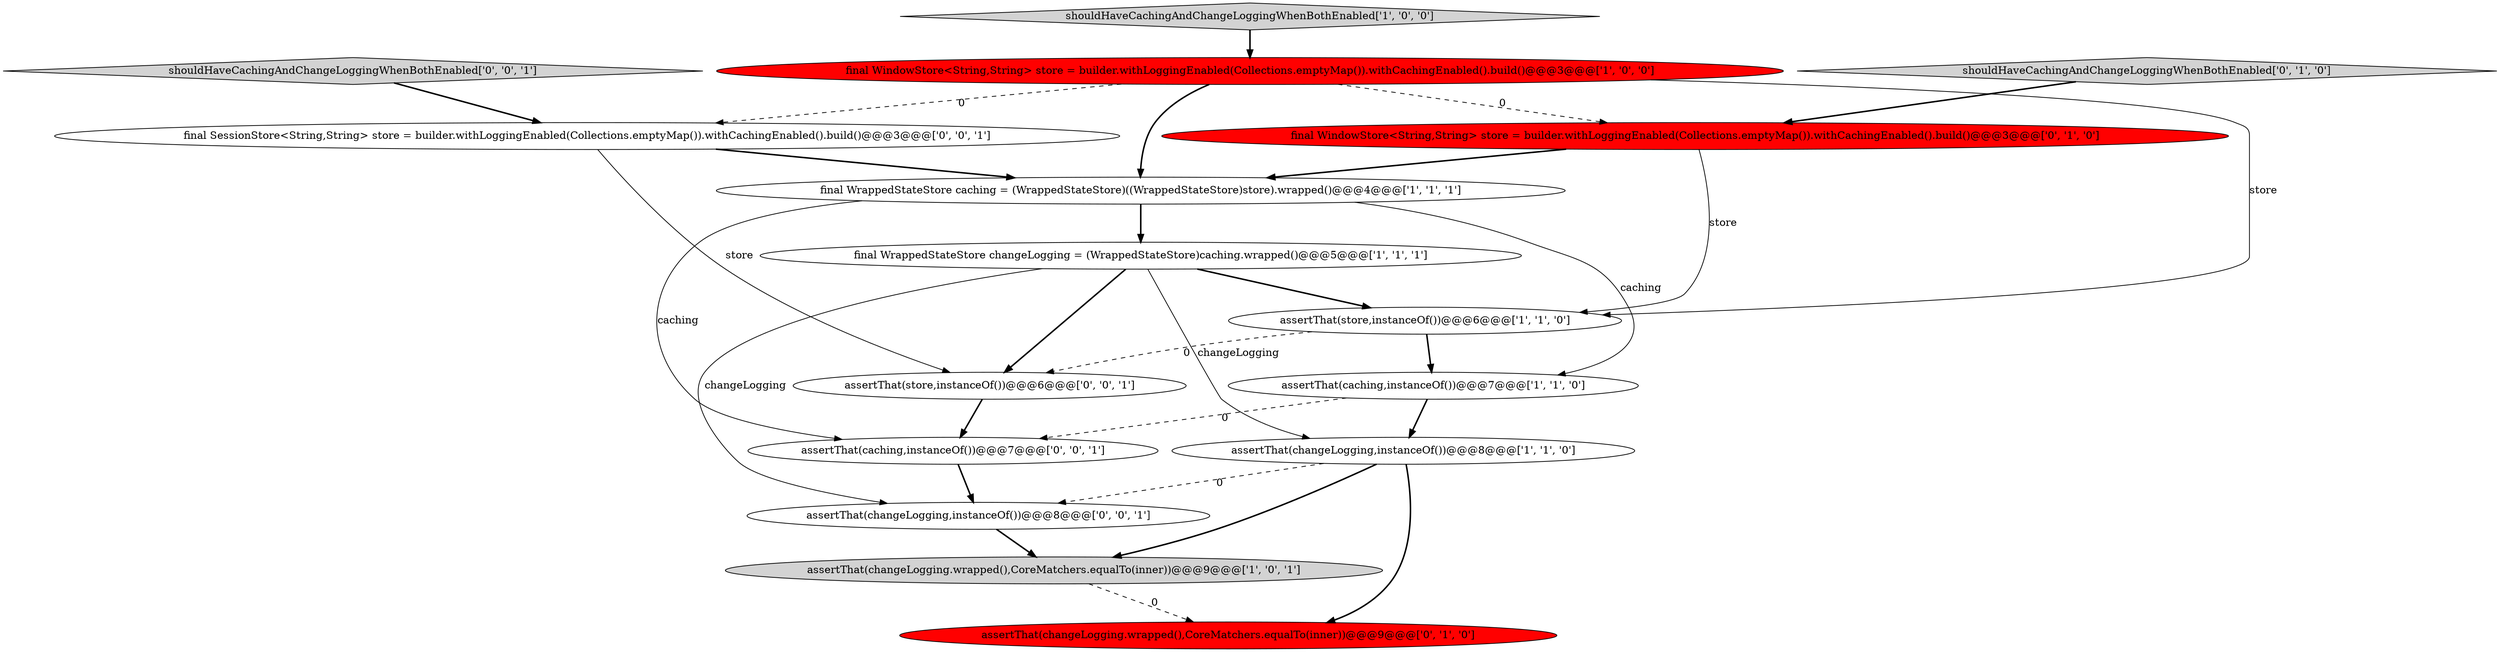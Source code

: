 digraph {
1 [style = filled, label = "assertThat(changeLogging,instanceOf())@@@8@@@['1', '1', '0']", fillcolor = white, shape = ellipse image = "AAA0AAABBB1BBB"];
12 [style = filled, label = "assertThat(changeLogging,instanceOf())@@@8@@@['0', '0', '1']", fillcolor = white, shape = ellipse image = "AAA0AAABBB3BBB"];
3 [style = filled, label = "assertThat(caching,instanceOf())@@@7@@@['1', '1', '0']", fillcolor = white, shape = ellipse image = "AAA0AAABBB1BBB"];
5 [style = filled, label = "shouldHaveCachingAndChangeLoggingWhenBothEnabled['1', '0', '0']", fillcolor = lightgray, shape = diamond image = "AAA0AAABBB1BBB"];
2 [style = filled, label = "final WrappedStateStore changeLogging = (WrappedStateStore)caching.wrapped()@@@5@@@['1', '1', '1']", fillcolor = white, shape = ellipse image = "AAA0AAABBB1BBB"];
14 [style = filled, label = "final SessionStore<String,String> store = builder.withLoggingEnabled(Collections.emptyMap()).withCachingEnabled().build()@@@3@@@['0', '0', '1']", fillcolor = white, shape = ellipse image = "AAA0AAABBB3BBB"];
6 [style = filled, label = "final WrappedStateStore caching = (WrappedStateStore)((WrappedStateStore)store).wrapped()@@@4@@@['1', '1', '1']", fillcolor = white, shape = ellipse image = "AAA0AAABBB1BBB"];
10 [style = filled, label = "final WindowStore<String,String> store = builder.withLoggingEnabled(Collections.emptyMap()).withCachingEnabled().build()@@@3@@@['0', '1', '0']", fillcolor = red, shape = ellipse image = "AAA1AAABBB2BBB"];
13 [style = filled, label = "assertThat(caching,instanceOf())@@@7@@@['0', '0', '1']", fillcolor = white, shape = ellipse image = "AAA0AAABBB3BBB"];
8 [style = filled, label = "assertThat(changeLogging.wrapped(),CoreMatchers.equalTo(inner))@@@9@@@['0', '1', '0']", fillcolor = red, shape = ellipse image = "AAA1AAABBB2BBB"];
15 [style = filled, label = "shouldHaveCachingAndChangeLoggingWhenBothEnabled['0', '0', '1']", fillcolor = lightgray, shape = diamond image = "AAA0AAABBB3BBB"];
11 [style = filled, label = "assertThat(store,instanceOf())@@@6@@@['0', '0', '1']", fillcolor = white, shape = ellipse image = "AAA0AAABBB3BBB"];
4 [style = filled, label = "final WindowStore<String,String> store = builder.withLoggingEnabled(Collections.emptyMap()).withCachingEnabled().build()@@@3@@@['1', '0', '0']", fillcolor = red, shape = ellipse image = "AAA1AAABBB1BBB"];
7 [style = filled, label = "assertThat(changeLogging.wrapped(),CoreMatchers.equalTo(inner))@@@9@@@['1', '0', '1']", fillcolor = lightgray, shape = ellipse image = "AAA0AAABBB1BBB"];
0 [style = filled, label = "assertThat(store,instanceOf())@@@6@@@['1', '1', '0']", fillcolor = white, shape = ellipse image = "AAA0AAABBB1BBB"];
9 [style = filled, label = "shouldHaveCachingAndChangeLoggingWhenBothEnabled['0', '1', '0']", fillcolor = lightgray, shape = diamond image = "AAA0AAABBB2BBB"];
0->3 [style = bold, label=""];
1->8 [style = bold, label=""];
3->1 [style = bold, label=""];
15->14 [style = bold, label=""];
4->6 [style = bold, label=""];
6->3 [style = solid, label="caching"];
7->8 [style = dashed, label="0"];
2->1 [style = solid, label="changeLogging"];
2->12 [style = solid, label="changeLogging"];
4->0 [style = solid, label="store"];
0->11 [style = dashed, label="0"];
9->10 [style = bold, label=""];
10->0 [style = solid, label="store"];
3->13 [style = dashed, label="0"];
1->7 [style = bold, label=""];
10->6 [style = bold, label=""];
12->7 [style = bold, label=""];
6->2 [style = bold, label=""];
1->12 [style = dashed, label="0"];
2->0 [style = bold, label=""];
13->12 [style = bold, label=""];
6->13 [style = solid, label="caching"];
14->11 [style = solid, label="store"];
11->13 [style = bold, label=""];
5->4 [style = bold, label=""];
4->14 [style = dashed, label="0"];
4->10 [style = dashed, label="0"];
14->6 [style = bold, label=""];
2->11 [style = bold, label=""];
}

